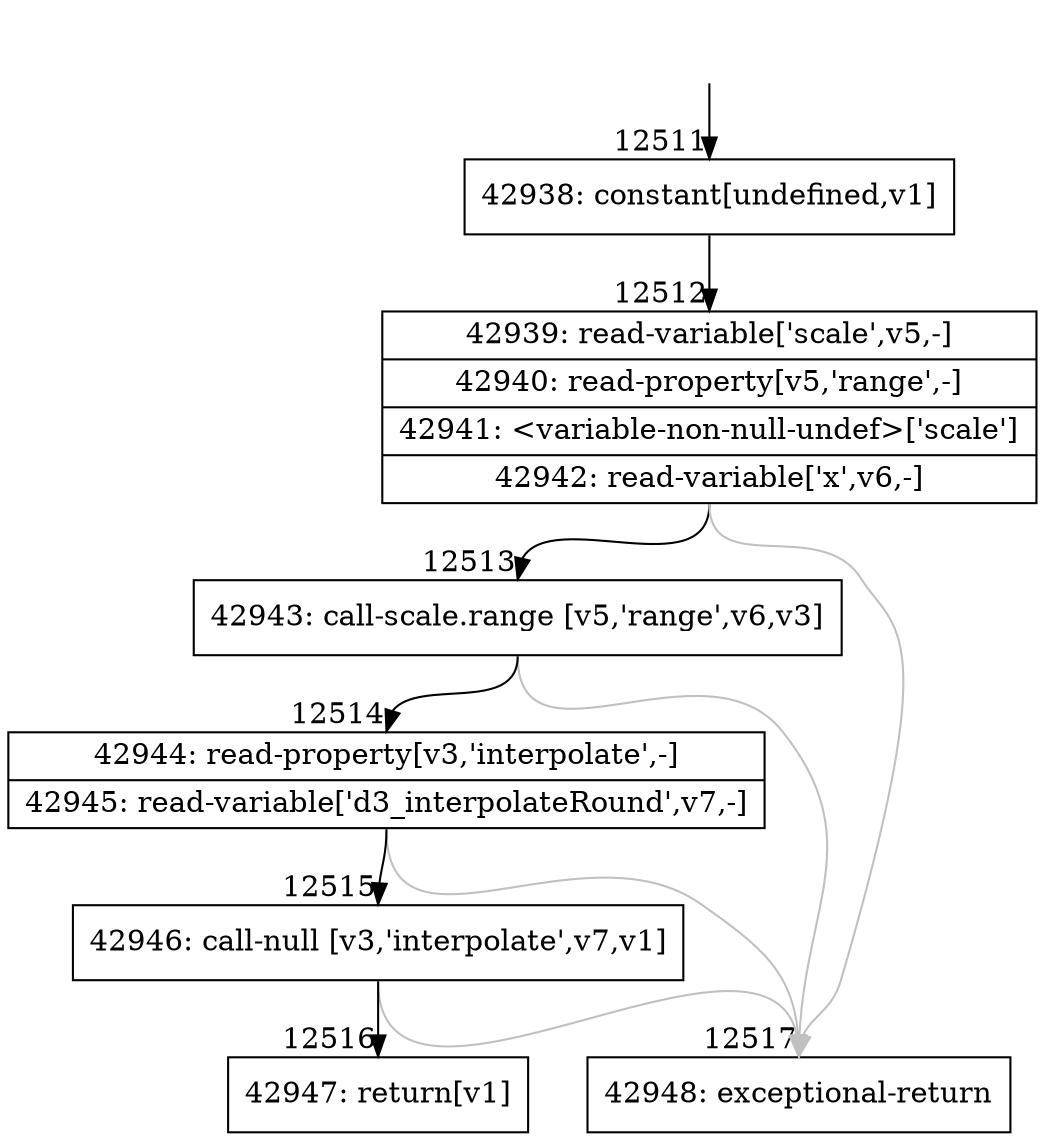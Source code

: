 digraph {
rankdir="TD"
BB_entry1157[shape=none,label=""];
BB_entry1157 -> BB12511 [tailport=s, headport=n, headlabel="    12511"]
BB12511 [shape=record label="{42938: constant[undefined,v1]}" ] 
BB12511 -> BB12512 [tailport=s, headport=n, headlabel="      12512"]
BB12512 [shape=record label="{42939: read-variable['scale',v5,-]|42940: read-property[v5,'range',-]|42941: \<variable-non-null-undef\>['scale']|42942: read-variable['x',v6,-]}" ] 
BB12512 -> BB12513 [tailport=s, headport=n, headlabel="      12513"]
BB12512 -> BB12517 [tailport=s, headport=n, color=gray, headlabel="      12517"]
BB12513 [shape=record label="{42943: call-scale.range [v5,'range',v6,v3]}" ] 
BB12513 -> BB12514 [tailport=s, headport=n, headlabel="      12514"]
BB12513 -> BB12517 [tailport=s, headport=n, color=gray]
BB12514 [shape=record label="{42944: read-property[v3,'interpolate',-]|42945: read-variable['d3_interpolateRound',v7,-]}" ] 
BB12514 -> BB12515 [tailport=s, headport=n, headlabel="      12515"]
BB12514 -> BB12517 [tailport=s, headport=n, color=gray]
BB12515 [shape=record label="{42946: call-null [v3,'interpolate',v7,v1]}" ] 
BB12515 -> BB12516 [tailport=s, headport=n, headlabel="      12516"]
BB12515 -> BB12517 [tailport=s, headport=n, color=gray]
BB12516 [shape=record label="{42947: return[v1]}" ] 
BB12517 [shape=record label="{42948: exceptional-return}" ] 
//#$~ 7510
}
